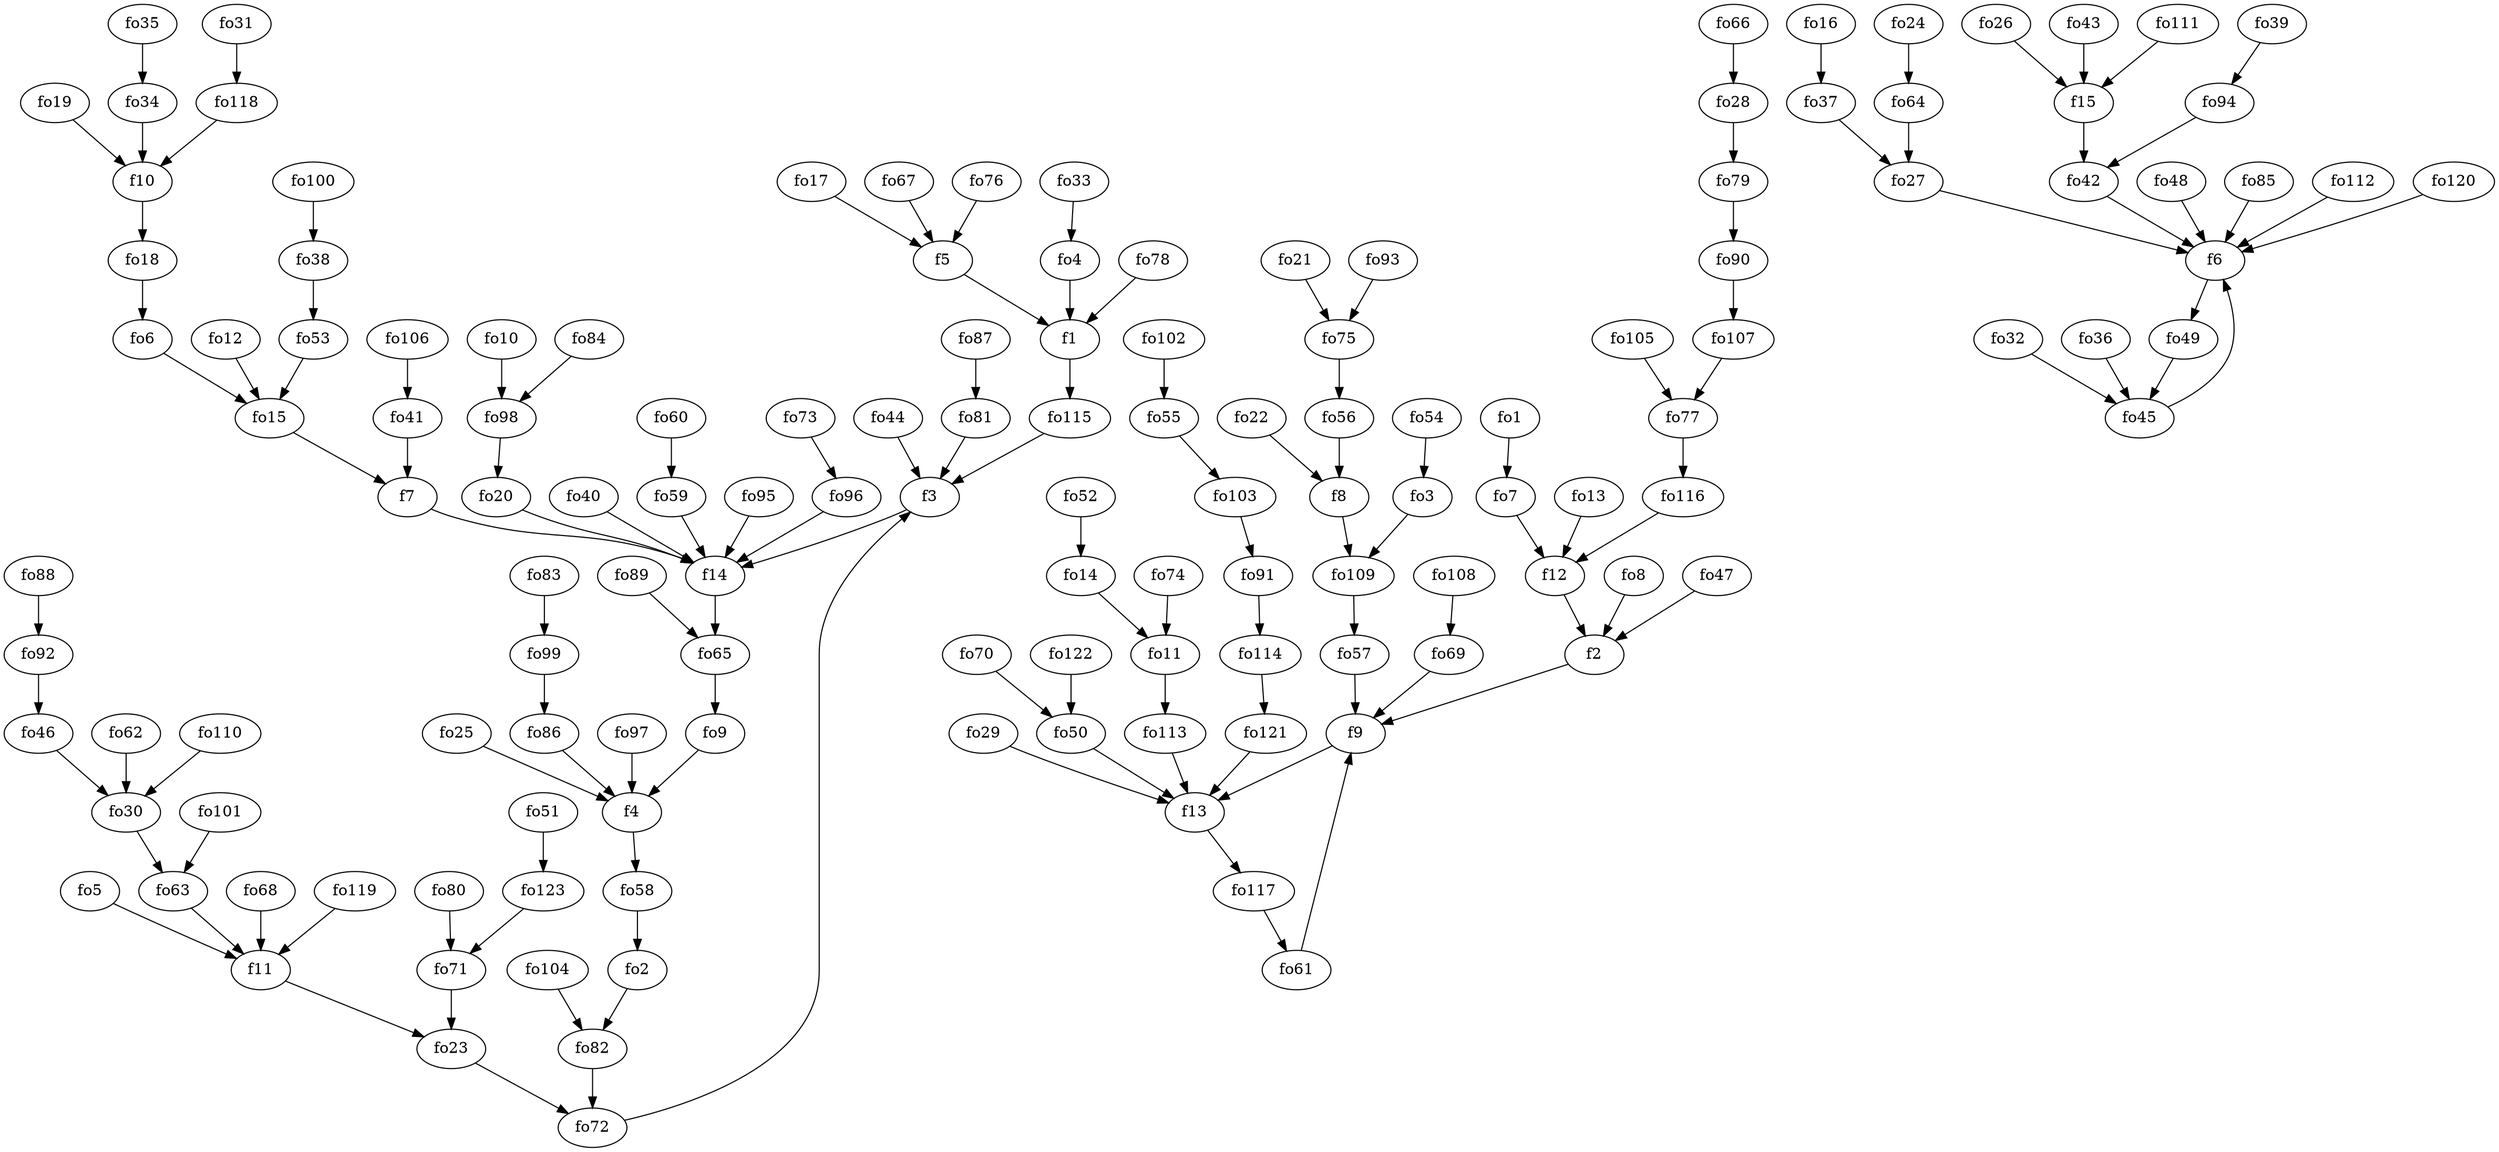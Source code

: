 strict digraph  {
f1;
f2;
f3;
f4;
f5;
f6;
f7;
f8;
f9;
f10;
f11;
f12;
f13;
f14;
f15;
fo1;
fo2;
fo3;
fo4;
fo5;
fo6;
fo7;
fo8;
fo9;
fo10;
fo11;
fo12;
fo13;
fo14;
fo15;
fo16;
fo17;
fo18;
fo19;
fo20;
fo21;
fo22;
fo23;
fo24;
fo25;
fo26;
fo27;
fo28;
fo29;
fo30;
fo31;
fo32;
fo33;
fo34;
fo35;
fo36;
fo37;
fo38;
fo39;
fo40;
fo41;
fo42;
fo43;
fo44;
fo45;
fo46;
fo47;
fo48;
fo49;
fo50;
fo51;
fo52;
fo53;
fo54;
fo55;
fo56;
fo57;
fo58;
fo59;
fo60;
fo61;
fo62;
fo63;
fo64;
fo65;
fo66;
fo67;
fo68;
fo69;
fo70;
fo71;
fo72;
fo73;
fo74;
fo75;
fo76;
fo77;
fo78;
fo79;
fo80;
fo81;
fo82;
fo83;
fo84;
fo85;
fo86;
fo87;
fo88;
fo89;
fo90;
fo91;
fo92;
fo93;
fo94;
fo95;
fo96;
fo97;
fo98;
fo99;
fo100;
fo101;
fo102;
fo103;
fo104;
fo105;
fo106;
fo107;
fo108;
fo109;
fo110;
fo111;
fo112;
fo113;
fo114;
fo115;
fo116;
fo117;
fo118;
fo119;
fo120;
fo121;
fo122;
fo123;
f1 -> fo115  [weight=2];
f2 -> f9  [weight=2];
f3 -> f14  [weight=2];
f4 -> fo58  [weight=2];
f5 -> f1  [weight=2];
f6 -> fo49  [weight=2];
f7 -> f14  [weight=2];
f8 -> fo109  [weight=2];
f9 -> f13  [weight=2];
f10 -> fo18  [weight=2];
f11 -> fo23  [weight=2];
f12 -> f2  [weight=2];
f13 -> fo117  [weight=2];
f14 -> fo65  [weight=2];
f15 -> fo42  [weight=2];
fo1 -> fo7  [weight=2];
fo2 -> fo82  [weight=2];
fo3 -> fo109  [weight=2];
fo4 -> f1  [weight=2];
fo5 -> f11  [weight=2];
fo6 -> fo15  [weight=2];
fo7 -> f12  [weight=2];
fo8 -> f2  [weight=2];
fo9 -> f4  [weight=2];
fo10 -> fo98  [weight=2];
fo11 -> fo113  [weight=2];
fo12 -> fo15  [weight=2];
fo13 -> f12  [weight=2];
fo14 -> fo11  [weight=2];
fo15 -> f7  [weight=2];
fo16 -> fo37  [weight=2];
fo17 -> f5  [weight=2];
fo18 -> fo6  [weight=2];
fo19 -> f10  [weight=2];
fo20 -> f14  [weight=2];
fo21 -> fo75  [weight=2];
fo22 -> f8  [weight=2];
fo23 -> fo72  [weight=2];
fo24 -> fo64  [weight=2];
fo25 -> f4  [weight=2];
fo26 -> f15  [weight=2];
fo27 -> f6  [weight=2];
fo28 -> fo79  [weight=2];
fo29 -> f13  [weight=2];
fo30 -> fo63  [weight=2];
fo31 -> fo118  [weight=2];
fo32 -> fo45  [weight=2];
fo33 -> fo4  [weight=2];
fo34 -> f10  [weight=2];
fo35 -> fo34  [weight=2];
fo36 -> fo45  [weight=2];
fo37 -> fo27  [weight=2];
fo38 -> fo53  [weight=2];
fo39 -> fo94  [weight=2];
fo40 -> f14  [weight=2];
fo41 -> f7  [weight=2];
fo42 -> f6  [weight=2];
fo43 -> f15  [weight=2];
fo44 -> f3  [weight=2];
fo45 -> f6  [weight=2];
fo46 -> fo30  [weight=2];
fo47 -> f2  [weight=2];
fo48 -> f6  [weight=2];
fo49 -> fo45  [weight=2];
fo50 -> f13  [weight=2];
fo51 -> fo123  [weight=2];
fo52 -> fo14  [weight=2];
fo53 -> fo15  [weight=2];
fo54 -> fo3  [weight=2];
fo55 -> fo103  [weight=2];
fo56 -> f8  [weight=2];
fo57 -> f9  [weight=2];
fo58 -> fo2  [weight=2];
fo59 -> f14  [weight=2];
fo60 -> fo59  [weight=2];
fo61 -> f9  [weight=2];
fo62 -> fo30  [weight=2];
fo63 -> f11  [weight=2];
fo64 -> fo27  [weight=2];
fo65 -> fo9  [weight=2];
fo66 -> fo28  [weight=2];
fo67 -> f5  [weight=2];
fo68 -> f11  [weight=2];
fo69 -> f9  [weight=2];
fo70 -> fo50  [weight=2];
fo71 -> fo23  [weight=2];
fo72 -> f3  [weight=2];
fo73 -> fo96  [weight=2];
fo74 -> fo11  [weight=2];
fo75 -> fo56  [weight=2];
fo76 -> f5  [weight=2];
fo77 -> fo116  [weight=2];
fo78 -> f1  [weight=2];
fo79 -> fo90  [weight=2];
fo80 -> fo71  [weight=2];
fo81 -> f3  [weight=2];
fo82 -> fo72  [weight=2];
fo83 -> fo99  [weight=2];
fo84 -> fo98  [weight=2];
fo85 -> f6  [weight=2];
fo86 -> f4  [weight=2];
fo87 -> fo81  [weight=2];
fo88 -> fo92  [weight=2];
fo89 -> fo65  [weight=2];
fo90 -> fo107  [weight=2];
fo91 -> fo114  [weight=2];
fo92 -> fo46  [weight=2];
fo93 -> fo75  [weight=2];
fo94 -> fo42  [weight=2];
fo95 -> f14  [weight=2];
fo96 -> f14  [weight=2];
fo97 -> f4  [weight=2];
fo98 -> fo20  [weight=2];
fo99 -> fo86  [weight=2];
fo100 -> fo38  [weight=2];
fo101 -> fo63  [weight=2];
fo102 -> fo55  [weight=2];
fo103 -> fo91  [weight=2];
fo104 -> fo82  [weight=2];
fo105 -> fo77  [weight=2];
fo106 -> fo41  [weight=2];
fo107 -> fo77  [weight=2];
fo108 -> fo69  [weight=2];
fo109 -> fo57  [weight=2];
fo110 -> fo30  [weight=2];
fo111 -> f15  [weight=2];
fo112 -> f6  [weight=2];
fo113 -> f13  [weight=2];
fo114 -> fo121  [weight=2];
fo115 -> f3  [weight=2];
fo116 -> f12  [weight=2];
fo117 -> fo61  [weight=2];
fo118 -> f10  [weight=2];
fo119 -> f11  [weight=2];
fo120 -> f6  [weight=2];
fo121 -> f13  [weight=2];
fo122 -> fo50  [weight=2];
fo123 -> fo71  [weight=2];
}
